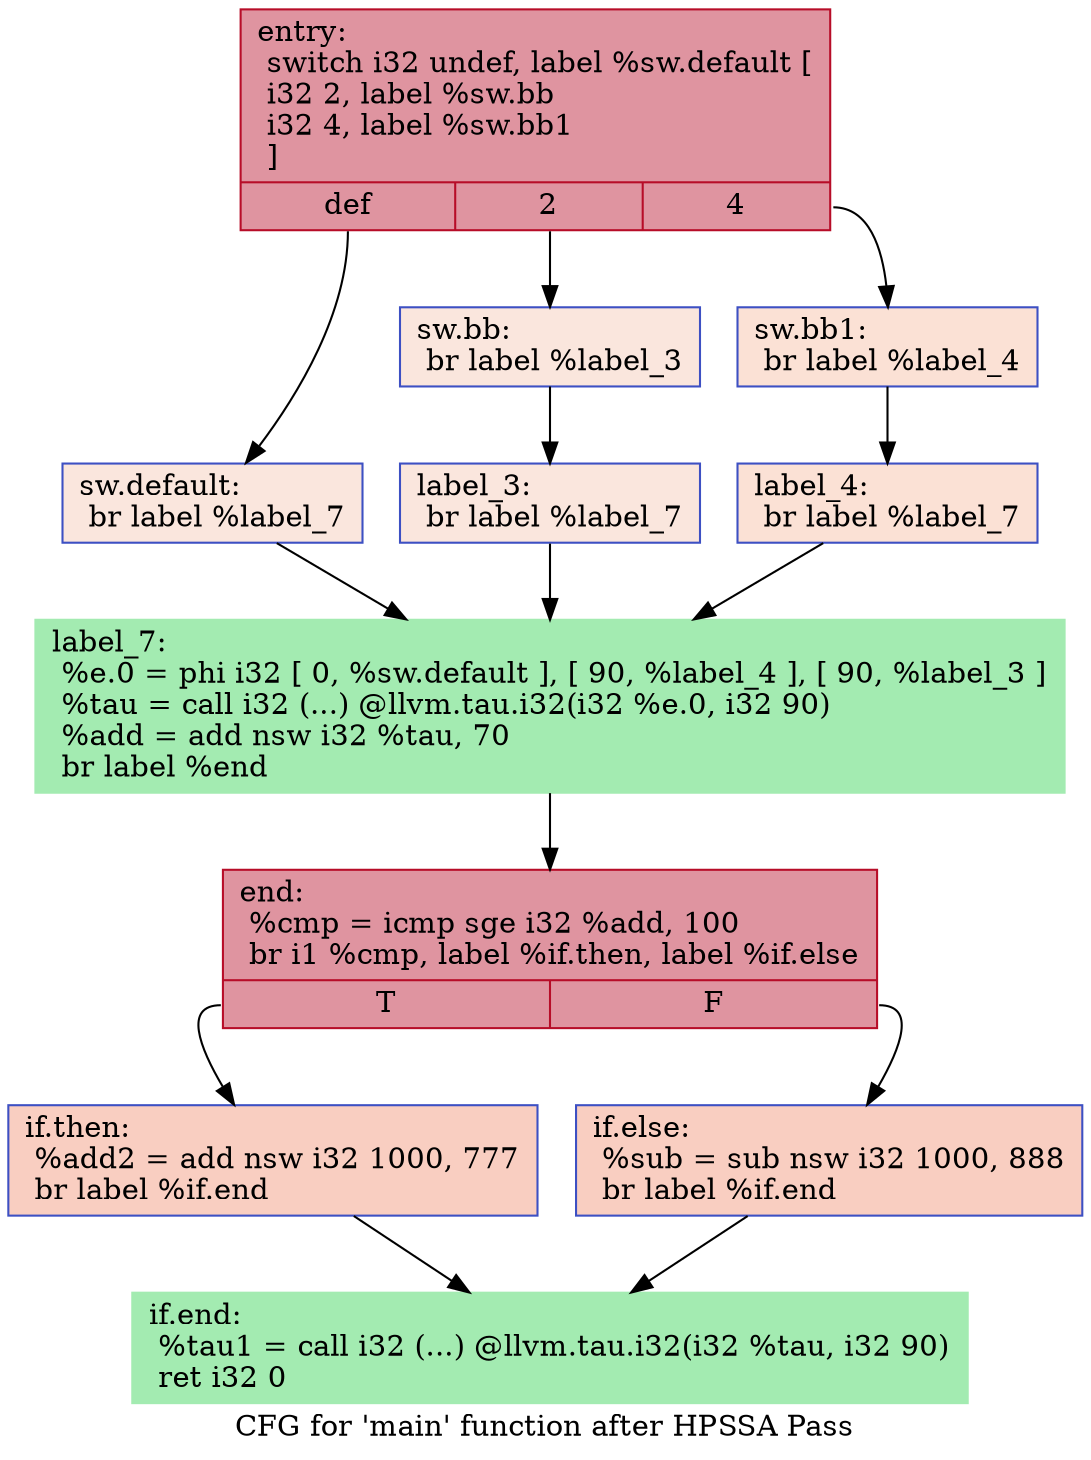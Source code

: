 digraph "CFG for 'main' function" {
	label="CFG for 'main' function after HPSSA Pass";

	Node0x55d1094fe880 [shape=record,color="#b70d28ff", style=filled, fillcolor="#b70d2870",label="{entry:\l  switch i32 undef, label %sw.default [\l    i32 2, label %sw.bb\l    i32 4, label %sw.bb1\l  ]\l|{<s0>def|<s1>2|<s2>4}}"];
	Node0x55d1094fe880:s0 -> Node0x55d1094fede0;
	Node0x55d1094fe880:s1 -> Node0x55d1094fee60;
	Node0x55d1094fe880:s2 -> Node0x55d1094fef00;
	Node0x55d1094fee60 [shape=record,color="#3d50c3ff", style=filled, fillcolor="#f3c7b170",label="{sw.bb:                                            \l  br label %label_3\l}"];
	Node0x55d1094fee60 -> Node0x55d1094ff090;
	Node0x55d1094fef00 [shape=record,color="#3d50c3ff", style=filled, fillcolor="#f7bca170",label="{sw.bb1:                                           \l  br label %label_4\l}"];
	Node0x55d1094fef00 -> Node0x55d1094ff170;
	Node0x55d1094fede0 [shape=record,color="#3d50c3ff", style=filled, fillcolor="#f3c7b170",label="{sw.default:                                       \l  br label %label_7\l}"];
	Node0x55d1094fede0 -> Node0x55d1094ff250;
	Node0x55d1094ff090 [shape=record,color="#3d50c3ff", style=filled, fillcolor="#f3c7b170",label="{label_3:                                          \l  br label %label_7\l}"];
	Node0x55d1094ff090 -> Node0x55d1094ff250;
	Node0x55d1094ff170 [shape=record,color="#3d50c3ff", style=filled, fillcolor="#f7bca170",label="{label_4:                                          \l  br label %label_7\l}"];
	Node0x55d1094ff170 -> Node0x55d1094ff250;
	Node0x55d1094ff250 [shape=record,color="#A3EBB1", style=filled, fillcolor="#A3EBB1",label="{label_7:                                          \l  %e.0 = phi i32 [ 0, %sw.default ], [ 90, %label_4 ], [ 90, %label_3 ]\l  %tau = call i32 (...) @llvm.tau.i32(i32 %e.0, i32 90)\l  %add = add nsw i32 %tau, 70\l  br label %end\l}"];
	Node0x55d1094ff250 -> Node0x55d1094ff800;
	Node0x55d1094ff800 [shape=record,color="#b70d28ff", style=filled, fillcolor="#b70d2870",label="{end:                                              \l  %cmp = icmp sge i32 %add, 100\l  br i1 %cmp, label %if.then, label %if.else\l|{<s0>T|<s1>F}}"];
	Node0x55d1094ff800:s0 -> Node0x55d1094ff9c0;
	Node0x55d1094ff800:s1 -> Node0x55d1094ffbd0;
	Node0x55d1094ff9c0 [shape=record,color="#3d50c3ff", style=filled, fillcolor="#f2907270",label="{if.then:                                          \l  %add2 = add nsw i32 1000, 777\l  br label %if.end\l}"];
	Node0x55d1094ff9c0 -> Node0x55d1094ffe00;
	Node0x55d1094ffbd0 [shape=record,color="#3d50c3ff", style=filled, fillcolor="#f2907270",label="{if.else:                                          \l  %sub = sub nsw i32 1000, 888\l  br label %if.end\l}"];
	Node0x55d1094ffbd0 -> Node0x55d1094ffe00;
	Node0x55d1094ffe00 [shape=record,color="#A3EBB1", style=filled, fillcolor="#A3EBB1",label="{if.end:                                           \l  %tau1 = call i32 (...) @llvm.tau.i32(i32 %tau, i32 90)\l  ret i32 0\l}"];
}
